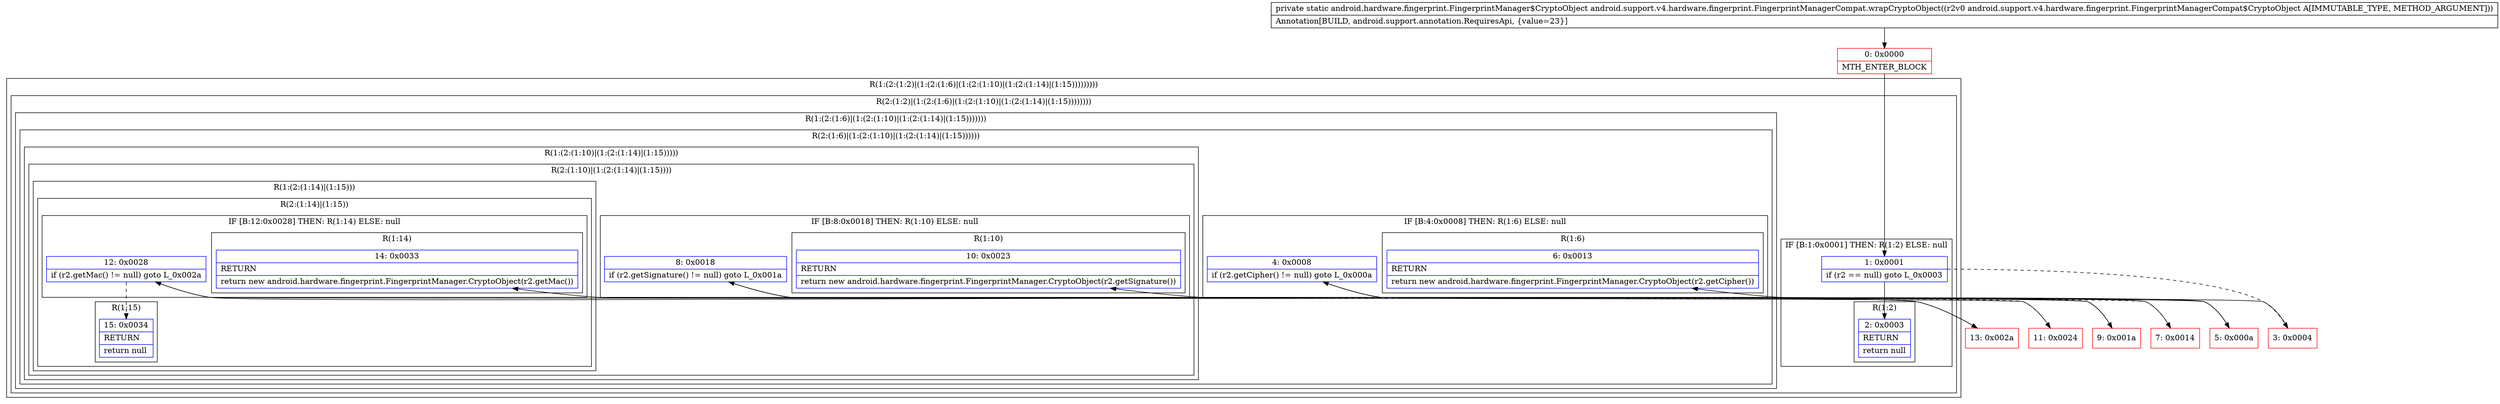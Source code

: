 digraph "CFG forandroid.support.v4.hardware.fingerprint.FingerprintManagerCompat.wrapCryptoObject(Landroid\/support\/v4\/hardware\/fingerprint\/FingerprintManagerCompat$CryptoObject;)Landroid\/hardware\/fingerprint\/FingerprintManager$CryptoObject;" {
subgraph cluster_Region_930066693 {
label = "R(1:(2:(1:2)|(1:(2:(1:6)|(1:(2:(1:10)|(1:(2:(1:14)|(1:15)))))))))";
node [shape=record,color=blue];
subgraph cluster_Region_735698734 {
label = "R(2:(1:2)|(1:(2:(1:6)|(1:(2:(1:10)|(1:(2:(1:14)|(1:15))))))))";
node [shape=record,color=blue];
subgraph cluster_IfRegion_784043313 {
label = "IF [B:1:0x0001] THEN: R(1:2) ELSE: null";
node [shape=record,color=blue];
Node_1 [shape=record,label="{1\:\ 0x0001|if (r2 == null) goto L_0x0003\l}"];
subgraph cluster_Region_1131754743 {
label = "R(1:2)";
node [shape=record,color=blue];
Node_2 [shape=record,label="{2\:\ 0x0003|RETURN\l|return null\l}"];
}
}
subgraph cluster_Region_156783109 {
label = "R(1:(2:(1:6)|(1:(2:(1:10)|(1:(2:(1:14)|(1:15)))))))";
node [shape=record,color=blue];
subgraph cluster_Region_1813896367 {
label = "R(2:(1:6)|(1:(2:(1:10)|(1:(2:(1:14)|(1:15))))))";
node [shape=record,color=blue];
subgraph cluster_IfRegion_507315736 {
label = "IF [B:4:0x0008] THEN: R(1:6) ELSE: null";
node [shape=record,color=blue];
Node_4 [shape=record,label="{4\:\ 0x0008|if (r2.getCipher() != null) goto L_0x000a\l}"];
subgraph cluster_Region_1954892708 {
label = "R(1:6)";
node [shape=record,color=blue];
Node_6 [shape=record,label="{6\:\ 0x0013|RETURN\l|return new android.hardware.fingerprint.FingerprintManager.CryptoObject(r2.getCipher())\l}"];
}
}
subgraph cluster_Region_1065805643 {
label = "R(1:(2:(1:10)|(1:(2:(1:14)|(1:15)))))";
node [shape=record,color=blue];
subgraph cluster_Region_1039973552 {
label = "R(2:(1:10)|(1:(2:(1:14)|(1:15))))";
node [shape=record,color=blue];
subgraph cluster_IfRegion_1267163345 {
label = "IF [B:8:0x0018] THEN: R(1:10) ELSE: null";
node [shape=record,color=blue];
Node_8 [shape=record,label="{8\:\ 0x0018|if (r2.getSignature() != null) goto L_0x001a\l}"];
subgraph cluster_Region_360827502 {
label = "R(1:10)";
node [shape=record,color=blue];
Node_10 [shape=record,label="{10\:\ 0x0023|RETURN\l|return new android.hardware.fingerprint.FingerprintManager.CryptoObject(r2.getSignature())\l}"];
}
}
subgraph cluster_Region_490064682 {
label = "R(1:(2:(1:14)|(1:15)))";
node [shape=record,color=blue];
subgraph cluster_Region_1165290752 {
label = "R(2:(1:14)|(1:15))";
node [shape=record,color=blue];
subgraph cluster_IfRegion_889556119 {
label = "IF [B:12:0x0028] THEN: R(1:14) ELSE: null";
node [shape=record,color=blue];
Node_12 [shape=record,label="{12\:\ 0x0028|if (r2.getMac() != null) goto L_0x002a\l}"];
subgraph cluster_Region_785183459 {
label = "R(1:14)";
node [shape=record,color=blue];
Node_14 [shape=record,label="{14\:\ 0x0033|RETURN\l|return new android.hardware.fingerprint.FingerprintManager.CryptoObject(r2.getMac())\l}"];
}
}
subgraph cluster_Region_487788683 {
label = "R(1:15)";
node [shape=record,color=blue];
Node_15 [shape=record,label="{15\:\ 0x0034|RETURN\l|return null\l}"];
}
}
}
}
}
}
}
}
}
Node_0 [shape=record,color=red,label="{0\:\ 0x0000|MTH_ENTER_BLOCK\l}"];
Node_3 [shape=record,color=red,label="{3\:\ 0x0004}"];
Node_5 [shape=record,color=red,label="{5\:\ 0x000a}"];
Node_7 [shape=record,color=red,label="{7\:\ 0x0014}"];
Node_9 [shape=record,color=red,label="{9\:\ 0x001a}"];
Node_11 [shape=record,color=red,label="{11\:\ 0x0024}"];
Node_13 [shape=record,color=red,label="{13\:\ 0x002a}"];
MethodNode[shape=record,label="{private static android.hardware.fingerprint.FingerprintManager$CryptoObject android.support.v4.hardware.fingerprint.FingerprintManagerCompat.wrapCryptoObject((r2v0 android.support.v4.hardware.fingerprint.FingerprintManagerCompat$CryptoObject A[IMMUTABLE_TYPE, METHOD_ARGUMENT]))  | Annotation[BUILD, android.support.annotation.RequiresApi, \{value=23\}]\l}"];
MethodNode -> Node_0;
Node_1 -> Node_2;
Node_1 -> Node_3[style=dashed];
Node_4 -> Node_5;
Node_4 -> Node_7[style=dashed];
Node_8 -> Node_9;
Node_8 -> Node_11[style=dashed];
Node_12 -> Node_13;
Node_12 -> Node_15[style=dashed];
Node_0 -> Node_1;
Node_3 -> Node_4;
Node_5 -> Node_6;
Node_7 -> Node_8;
Node_9 -> Node_10;
Node_11 -> Node_12;
Node_13 -> Node_14;
}

